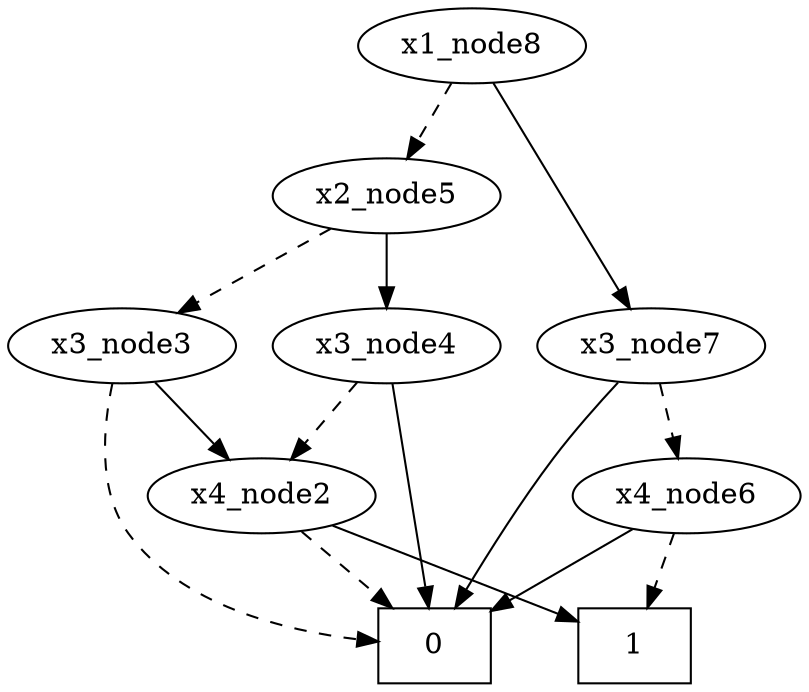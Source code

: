 digraph G { 
 0 [shape=box]; 
 1 [shape=box]; 
x4_node2 -> 0 [style = dashed];
x4_node2 -> 1;
x3_node3 -> 0 [style = dashed];
x3_node3 -> x4_node2;
x3_node4 -> x4_node2 [style = dashed];
x3_node4 -> 0;
x2_node5 -> x3_node3 [style = dashed];
x2_node5 -> x3_node4;
x4_node6 -> 1 [style = dashed];
x4_node6 -> 0;
x3_node7 -> x4_node6 [style = dashed];
x3_node7 -> 0;
x1_node8 -> x2_node5 [style = dashed];
x1_node8 -> x3_node7;
 }